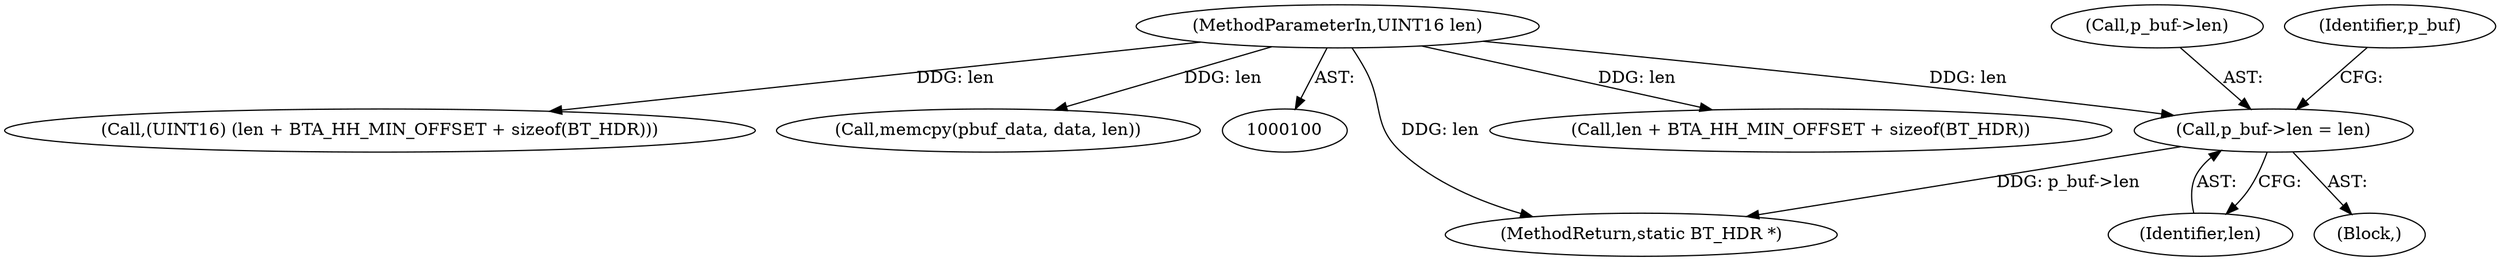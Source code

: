 digraph "0_Android_514139f4b40cbb035bb92f3e24d5a389d75db9e6@pointer" {
"1000120" [label="(Call,p_buf->len = len)"];
"1000101" [label="(MethodParameterIn,UINT16 len)"];
"1000147" [label="(MethodReturn,static BT_HDR *)"];
"1000110" [label="(Call,len + BTA_HH_MIN_OFFSET + sizeof(BT_HDR))"];
"1000108" [label="(Call,(UINT16) (len + BTA_HH_MIN_OFFSET + sizeof(BT_HDR)))"];
"1000141" [label="(Call,memcpy(pbuf_data, data, len))"];
"1000120" [label="(Call,p_buf->len = len)"];
"1000121" [label="(Call,p_buf->len)"];
"1000127" [label="(Identifier,p_buf)"];
"1000118" [label="(Block,)"];
"1000101" [label="(MethodParameterIn,UINT16 len)"];
"1000124" [label="(Identifier,len)"];
"1000120" -> "1000118"  [label="AST: "];
"1000120" -> "1000124"  [label="CFG: "];
"1000121" -> "1000120"  [label="AST: "];
"1000124" -> "1000120"  [label="AST: "];
"1000127" -> "1000120"  [label="CFG: "];
"1000120" -> "1000147"  [label="DDG: p_buf->len"];
"1000101" -> "1000120"  [label="DDG: len"];
"1000101" -> "1000100"  [label="AST: "];
"1000101" -> "1000147"  [label="DDG: len"];
"1000101" -> "1000108"  [label="DDG: len"];
"1000101" -> "1000110"  [label="DDG: len"];
"1000101" -> "1000141"  [label="DDG: len"];
}

